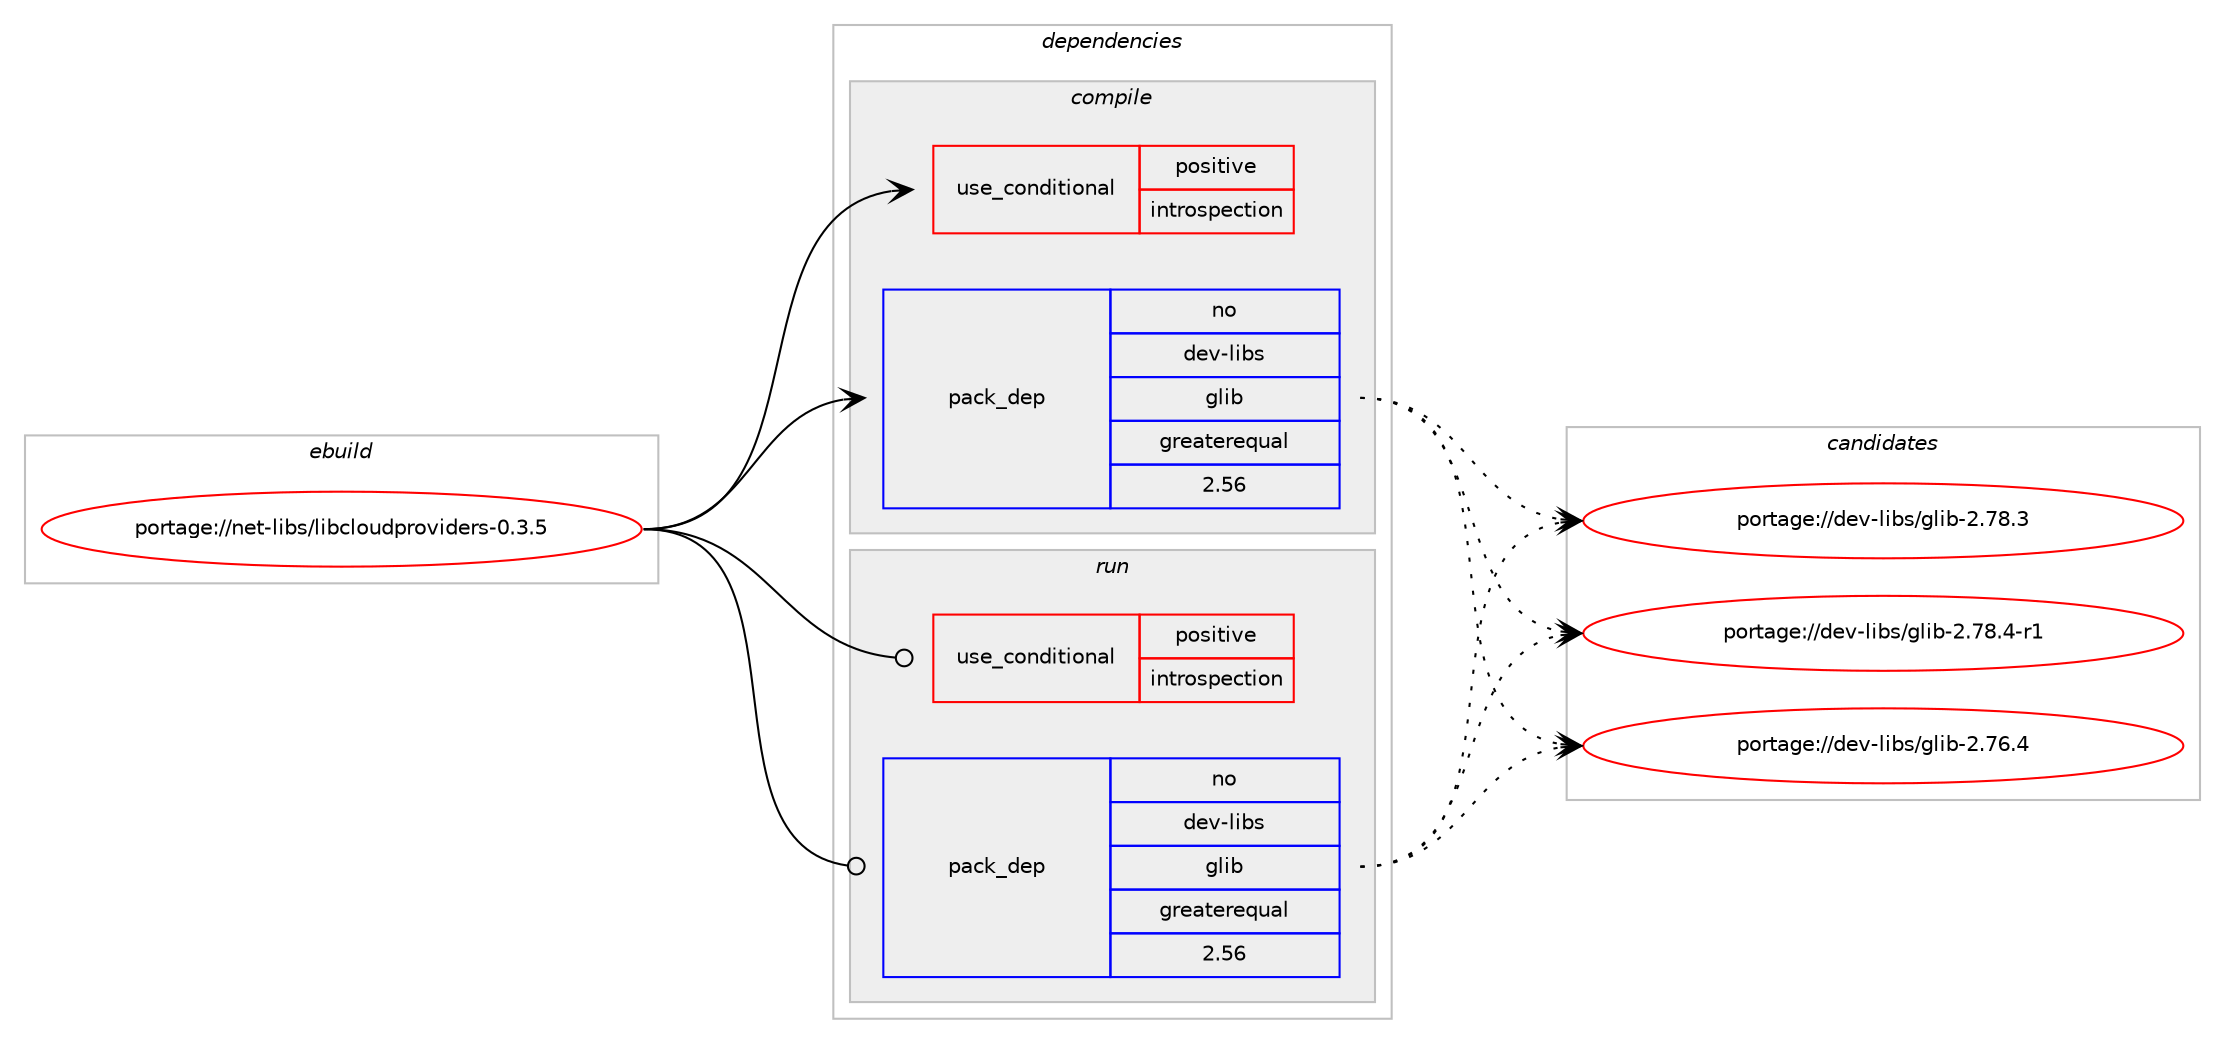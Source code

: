digraph prolog {

# *************
# Graph options
# *************

newrank=true;
concentrate=true;
compound=true;
graph [rankdir=LR,fontname=Helvetica,fontsize=10,ranksep=1.5];#, ranksep=2.5, nodesep=0.2];
edge  [arrowhead=vee];
node  [fontname=Helvetica,fontsize=10];

# **********
# The ebuild
# **********

subgraph cluster_leftcol {
color=gray;
rank=same;
label=<<i>ebuild</i>>;
id [label="portage://net-libs/libcloudproviders-0.3.5", color=red, width=4, href="../net-libs/libcloudproviders-0.3.5.svg"];
}

# ****************
# The dependencies
# ****************

subgraph cluster_midcol {
color=gray;
label=<<i>dependencies</i>>;
subgraph cluster_compile {
fillcolor="#eeeeee";
style=filled;
label=<<i>compile</i>>;
subgraph cond3237 {
dependency4817 [label=<<TABLE BORDER="0" CELLBORDER="1" CELLSPACING="0" CELLPADDING="4"><TR><TD ROWSPAN="3" CELLPADDING="10">use_conditional</TD></TR><TR><TD>positive</TD></TR><TR><TD>introspection</TD></TR></TABLE>>, shape=none, color=red];
# *** BEGIN UNKNOWN DEPENDENCY TYPE (TODO) ***
# dependency4817 -> package_dependency(portage://net-libs/libcloudproviders-0.3.5,install,no,dev-libs,gobject-introspection,none,[,,],[],[])
# *** END UNKNOWN DEPENDENCY TYPE (TODO) ***

}
id:e -> dependency4817:w [weight=20,style="solid",arrowhead="vee"];
subgraph pack1530 {
dependency4818 [label=<<TABLE BORDER="0" CELLBORDER="1" CELLSPACING="0" CELLPADDING="4" WIDTH="220"><TR><TD ROWSPAN="6" CELLPADDING="30">pack_dep</TD></TR><TR><TD WIDTH="110">no</TD></TR><TR><TD>dev-libs</TD></TR><TR><TD>glib</TD></TR><TR><TD>greaterequal</TD></TR><TR><TD>2.56</TD></TR></TABLE>>, shape=none, color=blue];
}
id:e -> dependency4818:w [weight=20,style="solid",arrowhead="vee"];
}
subgraph cluster_compileandrun {
fillcolor="#eeeeee";
style=filled;
label=<<i>compile and run</i>>;
}
subgraph cluster_run {
fillcolor="#eeeeee";
style=filled;
label=<<i>run</i>>;
subgraph cond3238 {
dependency4819 [label=<<TABLE BORDER="0" CELLBORDER="1" CELLSPACING="0" CELLPADDING="4"><TR><TD ROWSPAN="3" CELLPADDING="10">use_conditional</TD></TR><TR><TD>positive</TD></TR><TR><TD>introspection</TD></TR></TABLE>>, shape=none, color=red];
# *** BEGIN UNKNOWN DEPENDENCY TYPE (TODO) ***
# dependency4819 -> package_dependency(portage://net-libs/libcloudproviders-0.3.5,run,no,dev-libs,gobject-introspection,none,[,,],[],[])
# *** END UNKNOWN DEPENDENCY TYPE (TODO) ***

}
id:e -> dependency4819:w [weight=20,style="solid",arrowhead="odot"];
subgraph pack1531 {
dependency4820 [label=<<TABLE BORDER="0" CELLBORDER="1" CELLSPACING="0" CELLPADDING="4" WIDTH="220"><TR><TD ROWSPAN="6" CELLPADDING="30">pack_dep</TD></TR><TR><TD WIDTH="110">no</TD></TR><TR><TD>dev-libs</TD></TR><TR><TD>glib</TD></TR><TR><TD>greaterequal</TD></TR><TR><TD>2.56</TD></TR></TABLE>>, shape=none, color=blue];
}
id:e -> dependency4820:w [weight=20,style="solid",arrowhead="odot"];
}
}

# **************
# The candidates
# **************

subgraph cluster_choices {
rank=same;
color=gray;
label=<<i>candidates</i>>;

subgraph choice1530 {
color=black;
nodesep=1;
choice1001011184510810598115471031081059845504655544652 [label="portage://dev-libs/glib-2.76.4", color=red, width=4,href="../dev-libs/glib-2.76.4.svg"];
choice1001011184510810598115471031081059845504655564651 [label="portage://dev-libs/glib-2.78.3", color=red, width=4,href="../dev-libs/glib-2.78.3.svg"];
choice10010111845108105981154710310810598455046555646524511449 [label="portage://dev-libs/glib-2.78.4-r1", color=red, width=4,href="../dev-libs/glib-2.78.4-r1.svg"];
dependency4818:e -> choice1001011184510810598115471031081059845504655544652:w [style=dotted,weight="100"];
dependency4818:e -> choice1001011184510810598115471031081059845504655564651:w [style=dotted,weight="100"];
dependency4818:e -> choice10010111845108105981154710310810598455046555646524511449:w [style=dotted,weight="100"];
}
subgraph choice1531 {
color=black;
nodesep=1;
choice1001011184510810598115471031081059845504655544652 [label="portage://dev-libs/glib-2.76.4", color=red, width=4,href="../dev-libs/glib-2.76.4.svg"];
choice1001011184510810598115471031081059845504655564651 [label="portage://dev-libs/glib-2.78.3", color=red, width=4,href="../dev-libs/glib-2.78.3.svg"];
choice10010111845108105981154710310810598455046555646524511449 [label="portage://dev-libs/glib-2.78.4-r1", color=red, width=4,href="../dev-libs/glib-2.78.4-r1.svg"];
dependency4820:e -> choice1001011184510810598115471031081059845504655544652:w [style=dotted,weight="100"];
dependency4820:e -> choice1001011184510810598115471031081059845504655564651:w [style=dotted,weight="100"];
dependency4820:e -> choice10010111845108105981154710310810598455046555646524511449:w [style=dotted,weight="100"];
}
}

}
